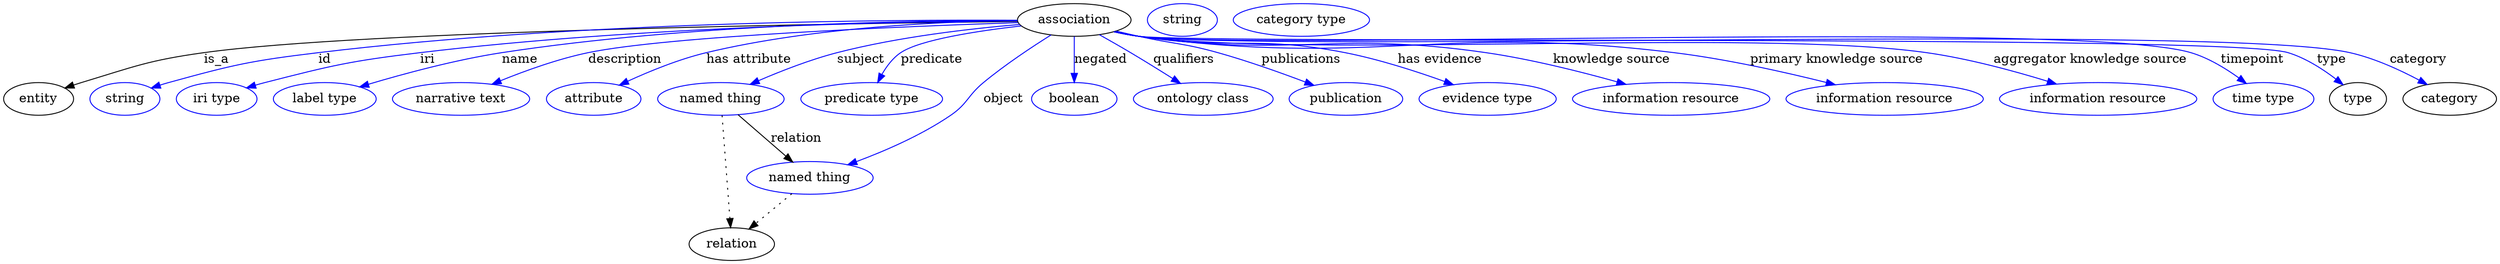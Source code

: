 digraph {
	graph [bb="0,0,2741.7,283"];
	node [label="\N"];
	association	[height=0.5,
		label=association,
		pos="1177.3,265",
		width=1.7332];
	entity	[height=0.5,
		pos="38.347,178",
		width=1.0652];
	association -> entity	[label=is_a,
		lp="234.35,221.5",
		pos="e,67.386,189.8 1115.1,263.39 931.54,261.32 394.06,253.3 220.35,229 159.6,220.5 145.1,213.59 86.347,196 83.255,195.07 80.07,194.07 \
76.88,193.02"];
	id	[color=blue,
		height=0.5,
		label=string,
		pos="133.35,178",
		width=1.0652];
	association -> id	[color=blue,
		label=id,
		lp="353.35,221.5",
		pos="e,162.33,190.01 1114.8,264.67 975.97,265.44 631.82,263.35 346.35,229 272.1,220.07 253.44,215.87 181.35,196 178.24,195.14 175.04,\
194.18 171.84,193.17",
		style=solid];
	iri	[color=blue,
		height=0.5,
		label="iri type",
		pos="234.35,178",
		width=1.2277];
	association -> iri	[color=blue,
		label=iri,
		lp="466.35,221.5",
		pos="e,267.25,190.23 1114.6,263.93 989.34,263.14 699.68,258.01 458.35,229 381.5,219.76 362.33,215.19 287.35,196 283.97,195.14 280.49,\
194.18 277,193.17",
		style=solid];
	name	[color=blue,
		height=0.5,
		label="label type",
		pos="353.35,178",
		width=1.5707];
	association -> name	[color=blue,
		label=name,
		lp="568.35,221.5",
		pos="e,391.73,191.22 1114.9,264.54 1001.4,264.62 753.99,260.71 548.35,229 497.51,221.16 440.67,205.81 401.53,194.17",
		style=solid];
	description	[color=blue,
		height=0.5,
		label="narrative text",
		pos="503.35,178",
		width=2.0943];
	association -> description	[color=blue,
		label=description,
		lp="682.85,221.5",
		pos="e,537.13,194.18 1115.4,262.12 994.43,258.1 731.08,247.48 642.35,229 609.36,222.13 573.63,209.15 546.65,198.13",
		style=solid];
	"has attribute"	[color=blue,
		height=0.5,
		label=attribute,
		pos="648.35,178",
		width=1.4443];
	association -> "has attribute"	[color=blue,
		label="has attribute",
		lp="819.35,221.5",
		pos="e,676.61,193.22 1114.7,264.3 1034.3,263.4 891.09,257.4 772.35,229 742.25,221.8 709.88,208.54 685.76,197.49",
		style=solid];
	subject	[color=blue,
		height=0.5,
		label="named thing",
		pos="788.35,178",
		width=1.9318];
	association -> subject	[color=blue,
		label=subject,
		lp="942.35,221.5",
		pos="e,820.52,194.05 1117.2,260.04 1063.8,255.55 983.96,246.47 916.35,229 886.68,221.33 854.56,208.77 829.91,198.16",
		style=solid];
	predicate	[color=blue,
		height=0.5,
		label="predicate type",
		pos="954.35,178",
		width=2.1665];
	association -> predicate	[color=blue,
		label=predicate,
		lp="1020.3,221.5",
		pos="e,960.95,196.02 1118.9,258.44 1071,252.94 1007.6,243.28 986.35,229 977.58,223.12 970.71,213.94 965.62,205.04",
		style=solid];
	object	[color=blue,
		height=0.5,
		label="named thing",
		pos="886.35,91",
		width=1.9318];
	association -> object	[color=blue,
		label=object,
		lp="1099.3,178",
		pos="e,927.99,105.47 1151.8,248.48 1131,235.44 1101.3,215.81 1077.3,196 1059.9,181.57 1060,172.77 1041.3,160 1009.2,138.07 968.92,120.64 \
937.45,108.92",
		style=solid];
	negated	[color=blue,
		height=0.5,
		label=boolean,
		pos="1177.3,178",
		width=1.2999];
	association -> negated	[color=blue,
		label=negated,
		lp="1206.3,221.5",
		pos="e,1177.3,196.18 1177.3,246.8 1177.3,235.16 1177.3,219.55 1177.3,206.24",
		style=solid];
	qualifiers	[color=blue,
		height=0.5,
		label="ontology class",
		pos="1318.3,178",
		width=2.1304];
	association -> qualifiers	[color=blue,
		label=qualifiers,
		lp="1297.8,221.5",
		pos="e,1293.6,195.09 1205,248.79 1215.8,242.75 1228.2,235.66 1239.3,229 1254.4,219.98 1270.9,209.64 1284.9,200.72",
		style=solid];
	publications	[color=blue,
		height=0.5,
		label=publication,
		pos="1475.3,178",
		width=1.7332];
	association -> publications	[color=blue,
		label=publications,
		lp="1426.3,221.5",
		pos="e,1440.4,192.99 1223.8,252.85 1232.3,250.86 1241.1,248.84 1249.3,247 1287.5,238.51 1297.8,239.59 1335.3,229 1367.8,219.87 1403.5,\
207.05 1430.8,196.69",
		style=solid];
	"has evidence"	[color=blue,
		height=0.5,
		label="evidence type",
		pos="1631.3,178",
		width=2.0943];
	association -> "has evidence"	[color=blue,
		label="has evidence",
		lp="1578.8,221.5",
		pos="e,1593.6,193.71 1222.1,252.33 1231.1,250.3 1240.5,248.4 1249.3,247 1348.5,231.43 1375.9,248.35 1474.3,229 1512,221.61 1553.2,208.26 \
1584,197.21",
		style=solid];
	"knowledge source"	[color=blue,
		height=0.5,
		label="information resource",
		pos="1833.3,178",
		width=3.015];
	association -> "knowledge source"	[color=blue,
		label="knowledge source",
		lp="1767.8,221.5",
		pos="e,1783.6,194.06 1221.7,252.19 1230.8,250.14 1240.3,248.27 1249.3,247 1416.8,223.47 1462,253.24 1629.3,229 1678.7,221.85 1733.5,208.08 \
1773.9,196.79",
		style=solid];
	"primary knowledge source"	[color=blue,
		height=0.5,
		label="information resource",
		pos="2068.3,178",
		width=3.015];
	association -> "primary knowledge source"	[color=blue,
		label="primary knowledge source",
		lp="2015.3,221.5",
		pos="e,2014,193.65 1221.3,252.15 1230.5,250.08 1240.2,248.21 1249.3,247 1508.1,212.84 1577.3,260.63 1836.3,229 1893.7,222 1957.8,207.67 \
2004.1,196.14",
		style=solid];
	"aggregator knowledge source"	[color=blue,
		height=0.5,
		label="information resource",
		pos="2303.3,178",
		width=3.015];
	association -> "aggregator knowledge source"	[color=blue,
		label="aggregator knowledge source",
		lp="2294.8,221.5",
		pos="e,2257.4,194.45 1221.2,252.08 1230.5,250.02 1240.2,248.17 1249.3,247 1440.1,222.77 1924,255.77 2114.3,229 2160,222.58 2210.4,208.89 \
2247.7,197.46",
		style=solid];
	timepoint	[color=blue,
		height=0.5,
		label="time type",
		pos="2485.3,178",
		width=1.5346];
	association -> timepoint	[color=blue,
		label=timepoint,
		lp="2473.3,221.5",
		pos="e,2466.4,195.01 1221.2,252.05 1230.5,249.99 1240.2,248.14 1249.3,247 1376.8,231.15 2282.1,265.37 2405.3,229 2424.5,223.34 2443.6,\
211.71 2458.3,201.09",
		style=solid];
	type	[height=0.5,
		pos="2589.3,178",
		width=0.86659];
	association -> type	[color=blue,
		label=type,
		lp="2560.3,221.5",
		pos="e,2573,193.56 1221.2,252.04 1230.5,249.98 1240.2,248.14 1249.3,247 1319,238.39 2445.2,249.41 2512.3,229 2531.7,223.11 2550.8,210.75 \
2565.2,199.79",
		style=solid];
	category	[height=0.5,
		pos="2690.3,178",
		width=1.4263];
	association -> category	[color=blue,
		label=category,
		lp="2655.8,221.5",
		pos="e,2665.6,193.84 1221.2,252.03 1230.5,249.97 1240.2,248.13 1249.3,247 1396.1,228.9 2436,261.29 2580.3,229 2607.3,222.98 2635.6,209.94 \
2656.7,198.69",
		style=solid];
	subject -> object	[label=relation,
		lp="871.35,134.5",
		pos="e,867.51,108.34 807.24,160.61 822.16,147.68 843.14,129.47 859.75,115.07"];
	relation	[height=0.5,
		pos="800.35,18",
		width=1.2999];
	subject -> relation	[pos="e,799.04,36.188 789.65,159.79 791.73,132.48 795.79,78.994 798.27,46.38",
		style=dotted];
	object -> relation	[pos="e,819.3,34.647 866.4,73.533 854.76,63.922 839.92,51.669 827.25,41.213",
		style=dotted];
	association_type	[color=blue,
		height=0.5,
		label=string,
		pos="1296.3,265",
		width=1.0652];
	association_category	[color=blue,
		height=0.5,
		label="category type",
		pos="1427.3,265",
		width=2.0762];
}
